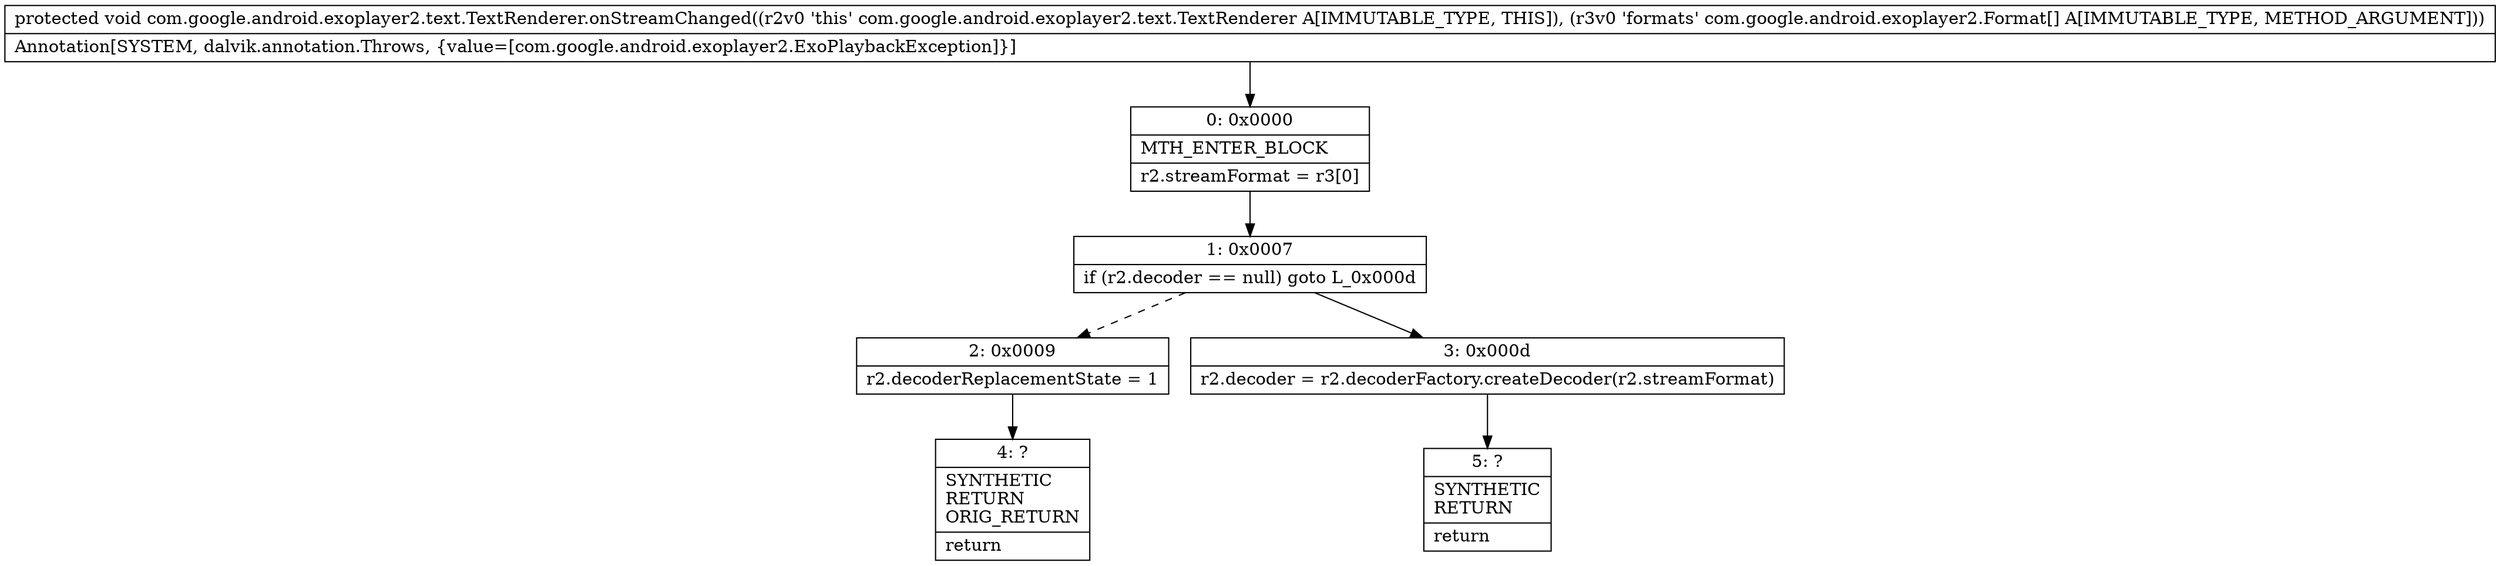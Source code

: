 digraph "CFG forcom.google.android.exoplayer2.text.TextRenderer.onStreamChanged([Lcom\/google\/android\/exoplayer2\/Format;)V" {
Node_0 [shape=record,label="{0\:\ 0x0000|MTH_ENTER_BLOCK\l|r2.streamFormat = r3[0]\l}"];
Node_1 [shape=record,label="{1\:\ 0x0007|if (r2.decoder == null) goto L_0x000d\l}"];
Node_2 [shape=record,label="{2\:\ 0x0009|r2.decoderReplacementState = 1\l}"];
Node_3 [shape=record,label="{3\:\ 0x000d|r2.decoder = r2.decoderFactory.createDecoder(r2.streamFormat)\l}"];
Node_4 [shape=record,label="{4\:\ ?|SYNTHETIC\lRETURN\lORIG_RETURN\l|return\l}"];
Node_5 [shape=record,label="{5\:\ ?|SYNTHETIC\lRETURN\l|return\l}"];
MethodNode[shape=record,label="{protected void com.google.android.exoplayer2.text.TextRenderer.onStreamChanged((r2v0 'this' com.google.android.exoplayer2.text.TextRenderer A[IMMUTABLE_TYPE, THIS]), (r3v0 'formats' com.google.android.exoplayer2.Format[] A[IMMUTABLE_TYPE, METHOD_ARGUMENT]))  | Annotation[SYSTEM, dalvik.annotation.Throws, \{value=[com.google.android.exoplayer2.ExoPlaybackException]\}]\l}"];
MethodNode -> Node_0;
Node_0 -> Node_1;
Node_1 -> Node_2[style=dashed];
Node_1 -> Node_3;
Node_2 -> Node_4;
Node_3 -> Node_5;
}

